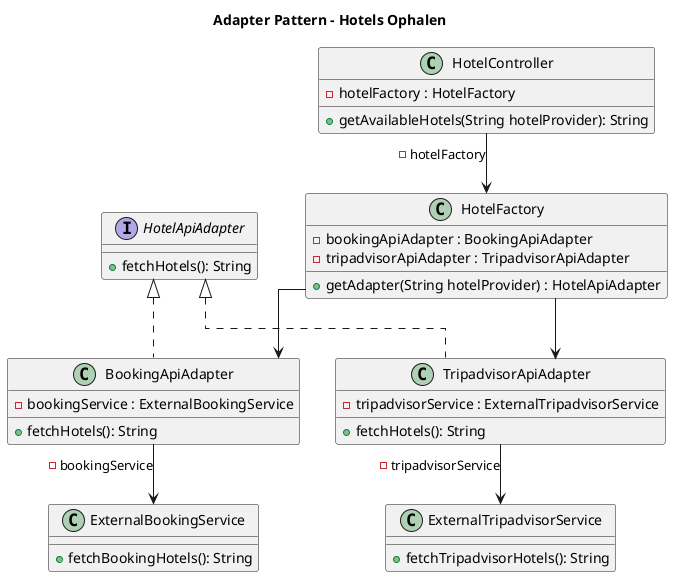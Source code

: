 @startuml
title Adapter Pattern - Hotels Ophalen
skinparam linetype ortho

    interface HotelApiAdapter {

       + fetchHotels(): String
    }

    class BookingApiAdapter {
       - bookingService : ExternalBookingService
       + fetchHotels(): String
    }

    class TripadvisorApiAdapter {
       - tripadvisorService : ExternalTripadvisorService
       + fetchHotels(): String
    }


    class ExternalBookingService {
        + fetchBookingHotels(): String
    }

    class ExternalTripadvisorService {
        + fetchTripadvisorHotels(): String
    }


    class HotelController {
       - hotelFactory : HotelFactory
       + getAvailableHotels(String hotelProvider): String
    }

    class HotelFactory {
       - bookingApiAdapter : BookingApiAdapter
       - tripadvisorApiAdapter : TripadvisorApiAdapter
       + getAdapter(String hotelProvider) : HotelApiAdapter
    }

HotelApiAdapter <|.. BookingApiAdapter
HotelApiAdapter <|.. TripadvisorApiAdapter

BookingApiAdapter --> ExternalBookingService : -bookingService
TripadvisorApiAdapter --> ExternalTripadvisorService : -tripadvisorService

HotelFactory --> BookingApiAdapter
HotelFactory --> TripadvisorApiAdapter
HotelController --> HotelFactory : -hotelFactory

@enduml